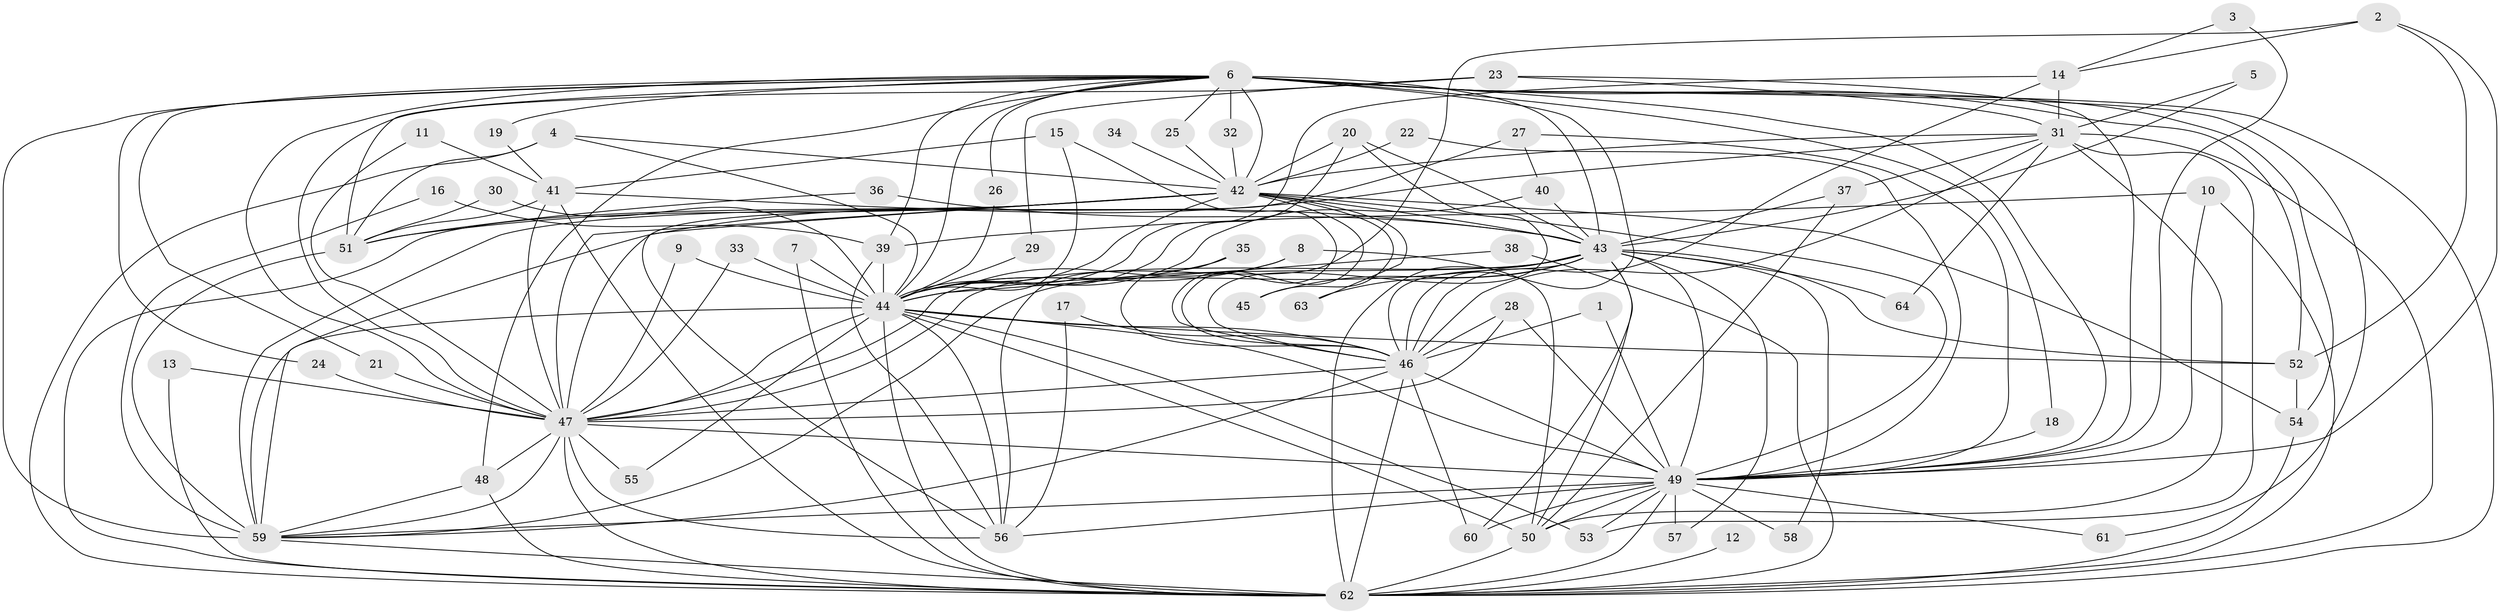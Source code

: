 // original degree distribution, {22: 0.007874015748031496, 18: 0.007874015748031496, 29: 0.007874015748031496, 14: 0.007874015748031496, 23: 0.015748031496062992, 28: 0.015748031496062992, 24: 0.007874015748031496, 34: 0.007874015748031496, 5: 0.03937007874015748, 4: 0.047244094488188976, 3: 0.2283464566929134, 10: 0.007874015748031496, 2: 0.5669291338582677, 6: 0.023622047244094488, 7: 0.007874015748031496}
// Generated by graph-tools (version 1.1) at 2025/25/03/09/25 03:25:37]
// undirected, 64 vertices, 176 edges
graph export_dot {
graph [start="1"]
  node [color=gray90,style=filled];
  1;
  2;
  3;
  4;
  5;
  6;
  7;
  8;
  9;
  10;
  11;
  12;
  13;
  14;
  15;
  16;
  17;
  18;
  19;
  20;
  21;
  22;
  23;
  24;
  25;
  26;
  27;
  28;
  29;
  30;
  31;
  32;
  33;
  34;
  35;
  36;
  37;
  38;
  39;
  40;
  41;
  42;
  43;
  44;
  45;
  46;
  47;
  48;
  49;
  50;
  51;
  52;
  53;
  54;
  55;
  56;
  57;
  58;
  59;
  60;
  61;
  62;
  63;
  64;
  1 -- 46 [weight=1.0];
  1 -- 49 [weight=1.0];
  2 -- 14 [weight=1.0];
  2 -- 49 [weight=1.0];
  2 -- 52 [weight=1.0];
  2 -- 56 [weight=1.0];
  3 -- 14 [weight=1.0];
  3 -- 49 [weight=1.0];
  4 -- 42 [weight=1.0];
  4 -- 44 [weight=1.0];
  4 -- 51 [weight=1.0];
  4 -- 62 [weight=1.0];
  5 -- 31 [weight=1.0];
  5 -- 43 [weight=1.0];
  6 -- 18 [weight=1.0];
  6 -- 19 [weight=1.0];
  6 -- 21 [weight=1.0];
  6 -- 24 [weight=1.0];
  6 -- 25 [weight=1.0];
  6 -- 26 [weight=1.0];
  6 -- 32 [weight=2.0];
  6 -- 39 [weight=1.0];
  6 -- 42 [weight=5.0];
  6 -- 43 [weight=2.0];
  6 -- 44 [weight=2.0];
  6 -- 46 [weight=3.0];
  6 -- 47 [weight=4.0];
  6 -- 48 [weight=2.0];
  6 -- 49 [weight=2.0];
  6 -- 51 [weight=2.0];
  6 -- 52 [weight=1.0];
  6 -- 54 [weight=1.0];
  6 -- 59 [weight=3.0];
  6 -- 61 [weight=1.0];
  6 -- 62 [weight=2.0];
  7 -- 44 [weight=1.0];
  7 -- 62 [weight=1.0];
  8 -- 44 [weight=1.0];
  8 -- 47 [weight=1.0];
  8 -- 50 [weight=1.0];
  9 -- 44 [weight=1.0];
  9 -- 47 [weight=1.0];
  10 -- 39 [weight=1.0];
  10 -- 49 [weight=1.0];
  10 -- 62 [weight=1.0];
  11 -- 41 [weight=1.0];
  11 -- 47 [weight=1.0];
  12 -- 62 [weight=1.0];
  13 -- 47 [weight=1.0];
  13 -- 62 [weight=2.0];
  14 -- 31 [weight=1.0];
  14 -- 44 [weight=1.0];
  14 -- 46 [weight=1.0];
  15 -- 41 [weight=1.0];
  15 -- 44 [weight=1.0];
  15 -- 46 [weight=1.0];
  16 -- 39 [weight=1.0];
  16 -- 59 [weight=1.0];
  17 -- 46 [weight=1.0];
  17 -- 56 [weight=2.0];
  18 -- 49 [weight=1.0];
  19 -- 41 [weight=1.0];
  20 -- 42 [weight=1.0];
  20 -- 43 [weight=1.0];
  20 -- 44 [weight=1.0];
  20 -- 46 [weight=1.0];
  21 -- 47 [weight=1.0];
  22 -- 42 [weight=1.0];
  22 -- 49 [weight=1.0];
  23 -- 29 [weight=1.0];
  23 -- 31 [weight=1.0];
  23 -- 47 [weight=2.0];
  23 -- 49 [weight=1.0];
  24 -- 47 [weight=1.0];
  25 -- 42 [weight=1.0];
  26 -- 44 [weight=1.0];
  27 -- 40 [weight=1.0];
  27 -- 47 [weight=2.0];
  27 -- 49 [weight=1.0];
  28 -- 46 [weight=1.0];
  28 -- 47 [weight=1.0];
  28 -- 49 [weight=1.0];
  29 -- 44 [weight=2.0];
  30 -- 44 [weight=1.0];
  30 -- 51 [weight=1.0];
  31 -- 37 [weight=1.0];
  31 -- 42 [weight=1.0];
  31 -- 46 [weight=2.0];
  31 -- 50 [weight=1.0];
  31 -- 53 [weight=1.0];
  31 -- 59 [weight=1.0];
  31 -- 62 [weight=1.0];
  31 -- 64 [weight=1.0];
  32 -- 42 [weight=1.0];
  33 -- 44 [weight=1.0];
  33 -- 47 [weight=1.0];
  34 -- 42 [weight=1.0];
  35 -- 44 [weight=1.0];
  35 -- 46 [weight=1.0];
  36 -- 43 [weight=1.0];
  36 -- 51 [weight=1.0];
  37 -- 43 [weight=1.0];
  37 -- 50 [weight=1.0];
  38 -- 44 [weight=1.0];
  38 -- 62 [weight=1.0];
  39 -- 44 [weight=1.0];
  39 -- 56 [weight=1.0];
  40 -- 43 [weight=1.0];
  40 -- 44 [weight=2.0];
  41 -- 43 [weight=1.0];
  41 -- 47 [weight=1.0];
  41 -- 51 [weight=1.0];
  41 -- 62 [weight=1.0];
  42 -- 43 [weight=2.0];
  42 -- 44 [weight=1.0];
  42 -- 45 [weight=1.0];
  42 -- 46 [weight=1.0];
  42 -- 47 [weight=1.0];
  42 -- 49 [weight=1.0];
  42 -- 51 [weight=1.0];
  42 -- 54 [weight=1.0];
  42 -- 56 [weight=2.0];
  42 -- 59 [weight=2.0];
  42 -- 62 [weight=1.0];
  42 -- 63 [weight=1.0];
  43 -- 44 [weight=1.0];
  43 -- 45 [weight=1.0];
  43 -- 46 [weight=2.0];
  43 -- 47 [weight=1.0];
  43 -- 49 [weight=1.0];
  43 -- 50 [weight=1.0];
  43 -- 52 [weight=1.0];
  43 -- 57 [weight=1.0];
  43 -- 58 [weight=1.0];
  43 -- 59 [weight=1.0];
  43 -- 60 [weight=1.0];
  43 -- 62 [weight=1.0];
  43 -- 63 [weight=1.0];
  43 -- 64 [weight=1.0];
  44 -- 46 [weight=1.0];
  44 -- 47 [weight=1.0];
  44 -- 49 [weight=1.0];
  44 -- 50 [weight=1.0];
  44 -- 52 [weight=1.0];
  44 -- 53 [weight=1.0];
  44 -- 55 [weight=1.0];
  44 -- 56 [weight=1.0];
  44 -- 59 [weight=1.0];
  44 -- 62 [weight=1.0];
  46 -- 47 [weight=1.0];
  46 -- 49 [weight=3.0];
  46 -- 59 [weight=1.0];
  46 -- 60 [weight=1.0];
  46 -- 62 [weight=2.0];
  47 -- 48 [weight=1.0];
  47 -- 49 [weight=2.0];
  47 -- 55 [weight=1.0];
  47 -- 56 [weight=1.0];
  47 -- 59 [weight=1.0];
  47 -- 62 [weight=1.0];
  48 -- 59 [weight=1.0];
  48 -- 62 [weight=1.0];
  49 -- 50 [weight=1.0];
  49 -- 53 [weight=1.0];
  49 -- 56 [weight=1.0];
  49 -- 57 [weight=1.0];
  49 -- 58 [weight=1.0];
  49 -- 59 [weight=2.0];
  49 -- 60 [weight=1.0];
  49 -- 61 [weight=1.0];
  49 -- 62 [weight=1.0];
  50 -- 62 [weight=1.0];
  51 -- 59 [weight=1.0];
  52 -- 54 [weight=1.0];
  54 -- 62 [weight=1.0];
  59 -- 62 [weight=1.0];
}

